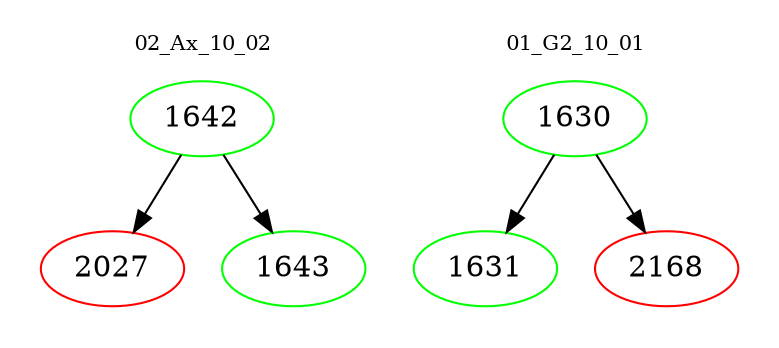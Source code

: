 digraph{
subgraph cluster_0 {
color = white
label = "02_Ax_10_02";
fontsize=10;
T0_1642 [label="1642", color="green"]
T0_1642 -> T0_2027 [color="black"]
T0_2027 [label="2027", color="red"]
T0_1642 -> T0_1643 [color="black"]
T0_1643 [label="1643", color="green"]
}
subgraph cluster_1 {
color = white
label = "01_G2_10_01";
fontsize=10;
T1_1630 [label="1630", color="green"]
T1_1630 -> T1_1631 [color="black"]
T1_1631 [label="1631", color="green"]
T1_1630 -> T1_2168 [color="black"]
T1_2168 [label="2168", color="red"]
}
}
